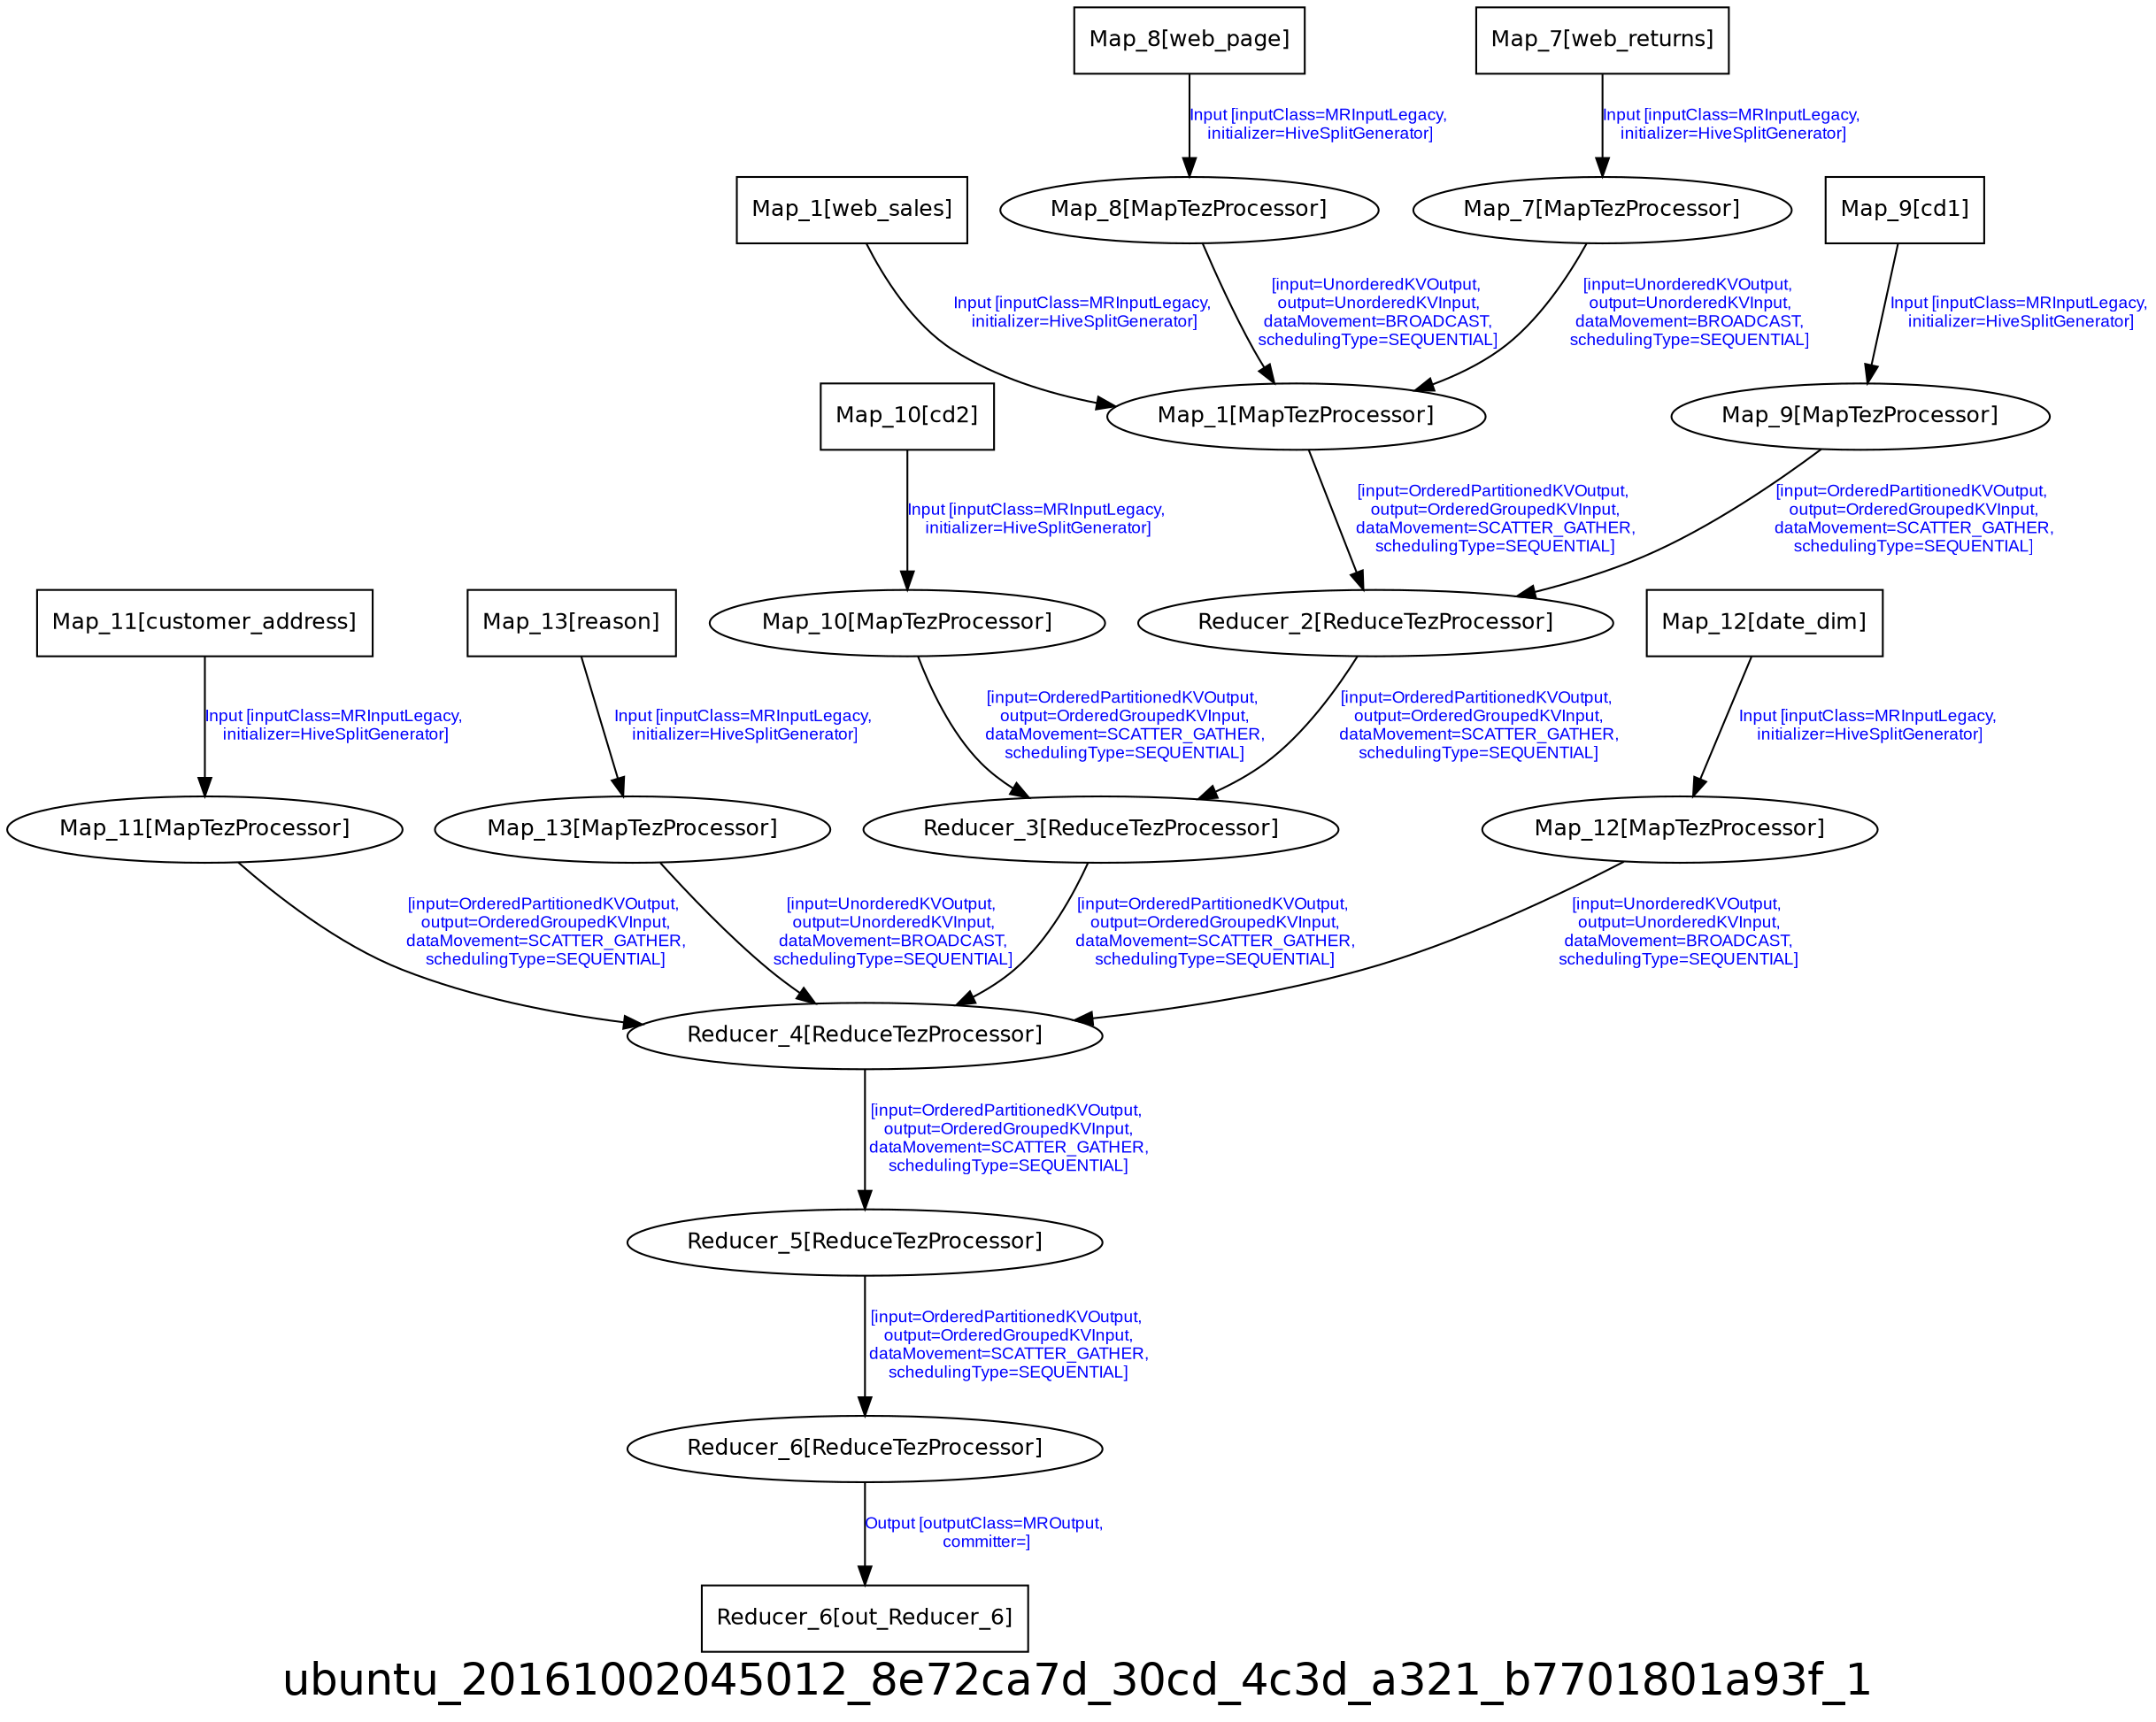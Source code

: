 digraph ubuntu_20161002045012_8e72ca7d_30cd_4c3d_a321_b7701801a93f_1 {
graph [ label="ubuntu_20161002045012_8e72ca7d_30cd_4c3d_a321_b7701801a93f_1", fontsize=24, fontname=Helvetica];
node [fontsize=12, fontname=Helvetica];
edge [fontsize=9, fontcolor=blue, fontname=Arial];
"ubuntu_20161002045012_8e72ca7d_30cd_4c3d_a321_b7701801a93f_1.Map_11_customer_address" [ label = "Map_11[customer_address]", shape = "box" ];
"ubuntu_20161002045012_8e72ca7d_30cd_4c3d_a321_b7701801a93f_1.Map_11_customer_address" -> "ubuntu_20161002045012_8e72ca7d_30cd_4c3d_a321_b7701801a93f_1.Map_11" [ label = "Input [inputClass=MRInputLegacy,\n initializer=HiveSplitGenerator]" ];
"ubuntu_20161002045012_8e72ca7d_30cd_4c3d_a321_b7701801a93f_1.Map_10_cd2" [ label = "Map_10[cd2]", shape = "box" ];
"ubuntu_20161002045012_8e72ca7d_30cd_4c3d_a321_b7701801a93f_1.Map_10_cd2" -> "ubuntu_20161002045012_8e72ca7d_30cd_4c3d_a321_b7701801a93f_1.Map_10" [ label = "Input [inputClass=MRInputLegacy,\n initializer=HiveSplitGenerator]" ];
"ubuntu_20161002045012_8e72ca7d_30cd_4c3d_a321_b7701801a93f_1.Map_1_web_sales" [ label = "Map_1[web_sales]", shape = "box" ];
"ubuntu_20161002045012_8e72ca7d_30cd_4c3d_a321_b7701801a93f_1.Map_1_web_sales" -> "ubuntu_20161002045012_8e72ca7d_30cd_4c3d_a321_b7701801a93f_1.Map_1" [ label = "Input [inputClass=MRInputLegacy,\n initializer=HiveSplitGenerator]" ];
"ubuntu_20161002045012_8e72ca7d_30cd_4c3d_a321_b7701801a93f_1.Map_8_web_page" [ label = "Map_8[web_page]", shape = "box" ];
"ubuntu_20161002045012_8e72ca7d_30cd_4c3d_a321_b7701801a93f_1.Map_8_web_page" -> "ubuntu_20161002045012_8e72ca7d_30cd_4c3d_a321_b7701801a93f_1.Map_8" [ label = "Input [inputClass=MRInputLegacy,\n initializer=HiveSplitGenerator]" ];
"ubuntu_20161002045012_8e72ca7d_30cd_4c3d_a321_b7701801a93f_1.Map_13_reason" [ label = "Map_13[reason]", shape = "box" ];
"ubuntu_20161002045012_8e72ca7d_30cd_4c3d_a321_b7701801a93f_1.Map_13_reason" -> "ubuntu_20161002045012_8e72ca7d_30cd_4c3d_a321_b7701801a93f_1.Map_13" [ label = "Input [inputClass=MRInputLegacy,\n initializer=HiveSplitGenerator]" ];
"ubuntu_20161002045012_8e72ca7d_30cd_4c3d_a321_b7701801a93f_1.Reducer_4" [ label = "Reducer_4[ReduceTezProcessor]" ];
"ubuntu_20161002045012_8e72ca7d_30cd_4c3d_a321_b7701801a93f_1.Reducer_4" -> "ubuntu_20161002045012_8e72ca7d_30cd_4c3d_a321_b7701801a93f_1.Reducer_5" [ label = "[input=OrderedPartitionedKVOutput,\n output=OrderedGroupedKVInput,\n dataMovement=SCATTER_GATHER,\n schedulingType=SEQUENTIAL]" ];
"ubuntu_20161002045012_8e72ca7d_30cd_4c3d_a321_b7701801a93f_1.Map_9_cd1" [ label = "Map_9[cd1]", shape = "box" ];
"ubuntu_20161002045012_8e72ca7d_30cd_4c3d_a321_b7701801a93f_1.Map_9_cd1" -> "ubuntu_20161002045012_8e72ca7d_30cd_4c3d_a321_b7701801a93f_1.Map_9" [ label = "Input [inputClass=MRInputLegacy,\n initializer=HiveSplitGenerator]" ];
"ubuntu_20161002045012_8e72ca7d_30cd_4c3d_a321_b7701801a93f_1.Map_10" [ label = "Map_10[MapTezProcessor]" ];
"ubuntu_20161002045012_8e72ca7d_30cd_4c3d_a321_b7701801a93f_1.Map_10" -> "ubuntu_20161002045012_8e72ca7d_30cd_4c3d_a321_b7701801a93f_1.Reducer_3" [ label = "[input=OrderedPartitionedKVOutput,\n output=OrderedGroupedKVInput,\n dataMovement=SCATTER_GATHER,\n schedulingType=SEQUENTIAL]" ];
"ubuntu_20161002045012_8e72ca7d_30cd_4c3d_a321_b7701801a93f_1.Map_13" [ label = "Map_13[MapTezProcessor]" ];
"ubuntu_20161002045012_8e72ca7d_30cd_4c3d_a321_b7701801a93f_1.Map_13" -> "ubuntu_20161002045012_8e72ca7d_30cd_4c3d_a321_b7701801a93f_1.Reducer_4" [ label = "[input=UnorderedKVOutput,\n output=UnorderedKVInput,\n dataMovement=BROADCAST,\n schedulingType=SEQUENTIAL]" ];
"ubuntu_20161002045012_8e72ca7d_30cd_4c3d_a321_b7701801a93f_1.Map_11" [ label = "Map_11[MapTezProcessor]" ];
"ubuntu_20161002045012_8e72ca7d_30cd_4c3d_a321_b7701801a93f_1.Map_11" -> "ubuntu_20161002045012_8e72ca7d_30cd_4c3d_a321_b7701801a93f_1.Reducer_4" [ label = "[input=OrderedPartitionedKVOutput,\n output=OrderedGroupedKVInput,\n dataMovement=SCATTER_GATHER,\n schedulingType=SEQUENTIAL]" ];
"ubuntu_20161002045012_8e72ca7d_30cd_4c3d_a321_b7701801a93f_1.Reducer_2" [ label = "Reducer_2[ReduceTezProcessor]" ];
"ubuntu_20161002045012_8e72ca7d_30cd_4c3d_a321_b7701801a93f_1.Reducer_2" -> "ubuntu_20161002045012_8e72ca7d_30cd_4c3d_a321_b7701801a93f_1.Reducer_3" [ label = "[input=OrderedPartitionedKVOutput,\n output=OrderedGroupedKVInput,\n dataMovement=SCATTER_GATHER,\n schedulingType=SEQUENTIAL]" ];
"ubuntu_20161002045012_8e72ca7d_30cd_4c3d_a321_b7701801a93f_1.Map_12_date_dim" [ label = "Map_12[date_dim]", shape = "box" ];
"ubuntu_20161002045012_8e72ca7d_30cd_4c3d_a321_b7701801a93f_1.Map_12_date_dim" -> "ubuntu_20161002045012_8e72ca7d_30cd_4c3d_a321_b7701801a93f_1.Map_12" [ label = "Input [inputClass=MRInputLegacy,\n initializer=HiveSplitGenerator]" ];
"ubuntu_20161002045012_8e72ca7d_30cd_4c3d_a321_b7701801a93f_1.Reducer_6" [ label = "Reducer_6[ReduceTezProcessor]" ];
"ubuntu_20161002045012_8e72ca7d_30cd_4c3d_a321_b7701801a93f_1.Reducer_6" -> "ubuntu_20161002045012_8e72ca7d_30cd_4c3d_a321_b7701801a93f_1.Reducer_6_out_Reducer_6" [ label = "Output [outputClass=MROutput,\n committer=]" ];
"ubuntu_20161002045012_8e72ca7d_30cd_4c3d_a321_b7701801a93f_1.Map_7" [ label = "Map_7[MapTezProcessor]" ];
"ubuntu_20161002045012_8e72ca7d_30cd_4c3d_a321_b7701801a93f_1.Map_7" -> "ubuntu_20161002045012_8e72ca7d_30cd_4c3d_a321_b7701801a93f_1.Map_1" [ label = "[input=UnorderedKVOutput,\n output=UnorderedKVInput,\n dataMovement=BROADCAST,\n schedulingType=SEQUENTIAL]" ];
"ubuntu_20161002045012_8e72ca7d_30cd_4c3d_a321_b7701801a93f_1.Reducer_5" [ label = "Reducer_5[ReduceTezProcessor]" ];
"ubuntu_20161002045012_8e72ca7d_30cd_4c3d_a321_b7701801a93f_1.Reducer_5" -> "ubuntu_20161002045012_8e72ca7d_30cd_4c3d_a321_b7701801a93f_1.Reducer_6" [ label = "[input=OrderedPartitionedKVOutput,\n output=OrderedGroupedKVInput,\n dataMovement=SCATTER_GATHER,\n schedulingType=SEQUENTIAL]" ];
"ubuntu_20161002045012_8e72ca7d_30cd_4c3d_a321_b7701801a93f_1.Reducer_3" [ label = "Reducer_3[ReduceTezProcessor]" ];
"ubuntu_20161002045012_8e72ca7d_30cd_4c3d_a321_b7701801a93f_1.Reducer_3" -> "ubuntu_20161002045012_8e72ca7d_30cd_4c3d_a321_b7701801a93f_1.Reducer_4" [ label = "[input=OrderedPartitionedKVOutput,\n output=OrderedGroupedKVInput,\n dataMovement=SCATTER_GATHER,\n schedulingType=SEQUENTIAL]" ];
"ubuntu_20161002045012_8e72ca7d_30cd_4c3d_a321_b7701801a93f_1.Reducer_6_out_Reducer_6" [ label = "Reducer_6[out_Reducer_6]", shape = "box" ];
"ubuntu_20161002045012_8e72ca7d_30cd_4c3d_a321_b7701801a93f_1.Map_12" [ label = "Map_12[MapTezProcessor]" ];
"ubuntu_20161002045012_8e72ca7d_30cd_4c3d_a321_b7701801a93f_1.Map_12" -> "ubuntu_20161002045012_8e72ca7d_30cd_4c3d_a321_b7701801a93f_1.Reducer_4" [ label = "[input=UnorderedKVOutput,\n output=UnorderedKVInput,\n dataMovement=BROADCAST,\n schedulingType=SEQUENTIAL]" ];
"ubuntu_20161002045012_8e72ca7d_30cd_4c3d_a321_b7701801a93f_1.Map_1" [ label = "Map_1[MapTezProcessor]" ];
"ubuntu_20161002045012_8e72ca7d_30cd_4c3d_a321_b7701801a93f_1.Map_1" -> "ubuntu_20161002045012_8e72ca7d_30cd_4c3d_a321_b7701801a93f_1.Reducer_2" [ label = "[input=OrderedPartitionedKVOutput,\n output=OrderedGroupedKVInput,\n dataMovement=SCATTER_GATHER,\n schedulingType=SEQUENTIAL]" ];
"ubuntu_20161002045012_8e72ca7d_30cd_4c3d_a321_b7701801a93f_1.Map_8" [ label = "Map_8[MapTezProcessor]" ];
"ubuntu_20161002045012_8e72ca7d_30cd_4c3d_a321_b7701801a93f_1.Map_8" -> "ubuntu_20161002045012_8e72ca7d_30cd_4c3d_a321_b7701801a93f_1.Map_1" [ label = "[input=UnorderedKVOutput,\n output=UnorderedKVInput,\n dataMovement=BROADCAST,\n schedulingType=SEQUENTIAL]" ];
"ubuntu_20161002045012_8e72ca7d_30cd_4c3d_a321_b7701801a93f_1.Map_9" [ label = "Map_9[MapTezProcessor]" ];
"ubuntu_20161002045012_8e72ca7d_30cd_4c3d_a321_b7701801a93f_1.Map_9" -> "ubuntu_20161002045012_8e72ca7d_30cd_4c3d_a321_b7701801a93f_1.Reducer_2" [ label = "[input=OrderedPartitionedKVOutput,\n output=OrderedGroupedKVInput,\n dataMovement=SCATTER_GATHER,\n schedulingType=SEQUENTIAL]" ];
"ubuntu_20161002045012_8e72ca7d_30cd_4c3d_a321_b7701801a93f_1.Map_7_web_returns" [ label = "Map_7[web_returns]", shape = "box" ];
"ubuntu_20161002045012_8e72ca7d_30cd_4c3d_a321_b7701801a93f_1.Map_7_web_returns" -> "ubuntu_20161002045012_8e72ca7d_30cd_4c3d_a321_b7701801a93f_1.Map_7" [ label = "Input [inputClass=MRInputLegacy,\n initializer=HiveSplitGenerator]" ];
}

